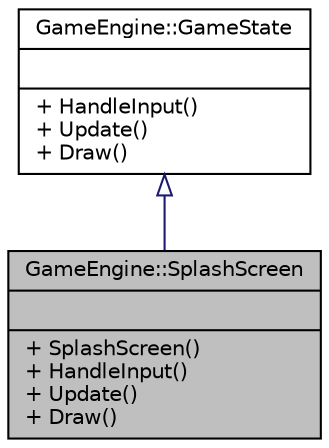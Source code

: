 digraph "GameEngine::SplashScreen"
{
  edge [fontname="Helvetica",fontsize="10",labelfontname="Helvetica",labelfontsize="10"];
  node [fontname="Helvetica",fontsize="10",shape=record];
  Node2 [label="{GameEngine::SplashScreen\n||+ SplashScreen()\l+ HandleInput()\l+ Update()\l+ Draw()\l}",height=0.2,width=0.4,color="black", fillcolor="grey75", style="filled", fontcolor="black"];
  Node3 -> Node2 [dir="back",color="midnightblue",fontsize="10",style="solid",arrowtail="onormal",fontname="Helvetica"];
  Node3 [label="{GameEngine::GameState\n||+ HandleInput()\l+ Update()\l+ Draw()\l}",height=0.2,width=0.4,color="black", fillcolor="white", style="filled",URL="$class_game_engine_1_1_game_state.html"];
}

